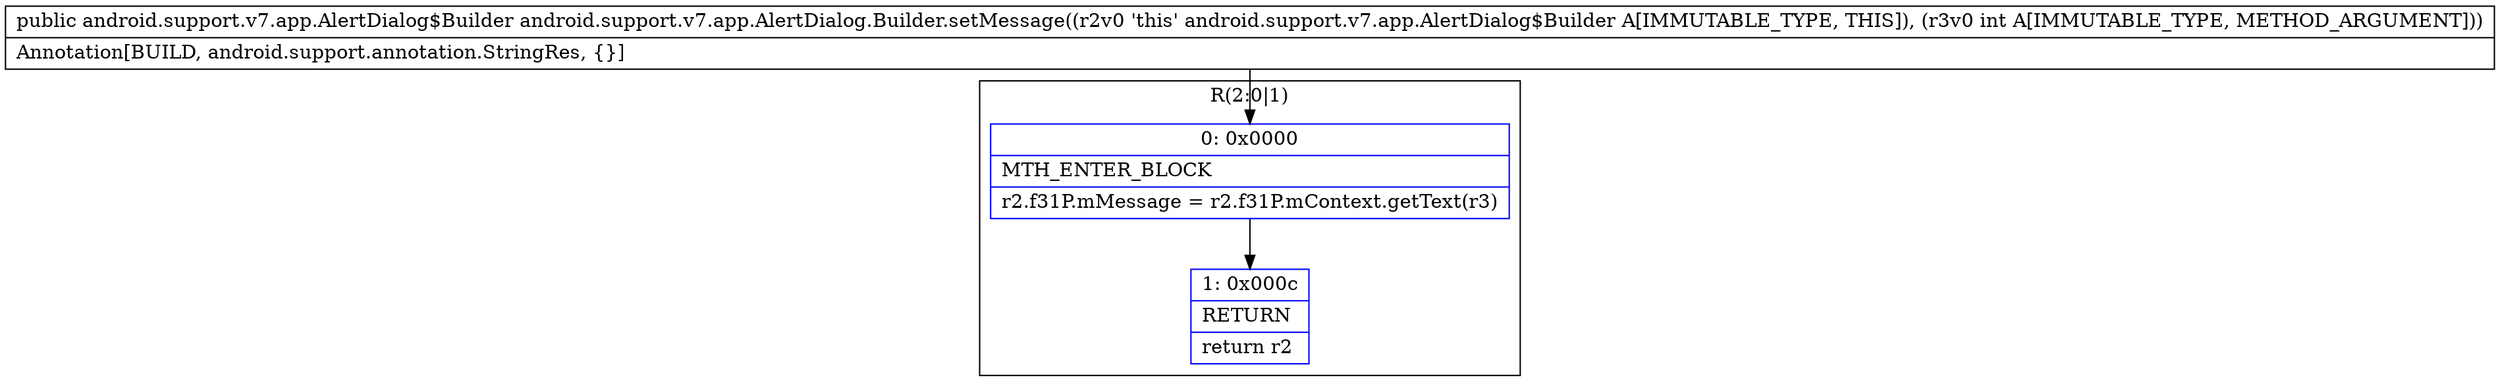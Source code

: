 digraph "CFG forandroid.support.v7.app.AlertDialog.Builder.setMessage(I)Landroid\/support\/v7\/app\/AlertDialog$Builder;" {
subgraph cluster_Region_974311007 {
label = "R(2:0|1)";
node [shape=record,color=blue];
Node_0 [shape=record,label="{0\:\ 0x0000|MTH_ENTER_BLOCK\l|r2.f31P.mMessage = r2.f31P.mContext.getText(r3)\l}"];
Node_1 [shape=record,label="{1\:\ 0x000c|RETURN\l|return r2\l}"];
}
MethodNode[shape=record,label="{public android.support.v7.app.AlertDialog$Builder android.support.v7.app.AlertDialog.Builder.setMessage((r2v0 'this' android.support.v7.app.AlertDialog$Builder A[IMMUTABLE_TYPE, THIS]), (r3v0 int A[IMMUTABLE_TYPE, METHOD_ARGUMENT]))  | Annotation[BUILD, android.support.annotation.StringRes, \{\}]\l}"];
MethodNode -> Node_0;
Node_0 -> Node_1;
}

